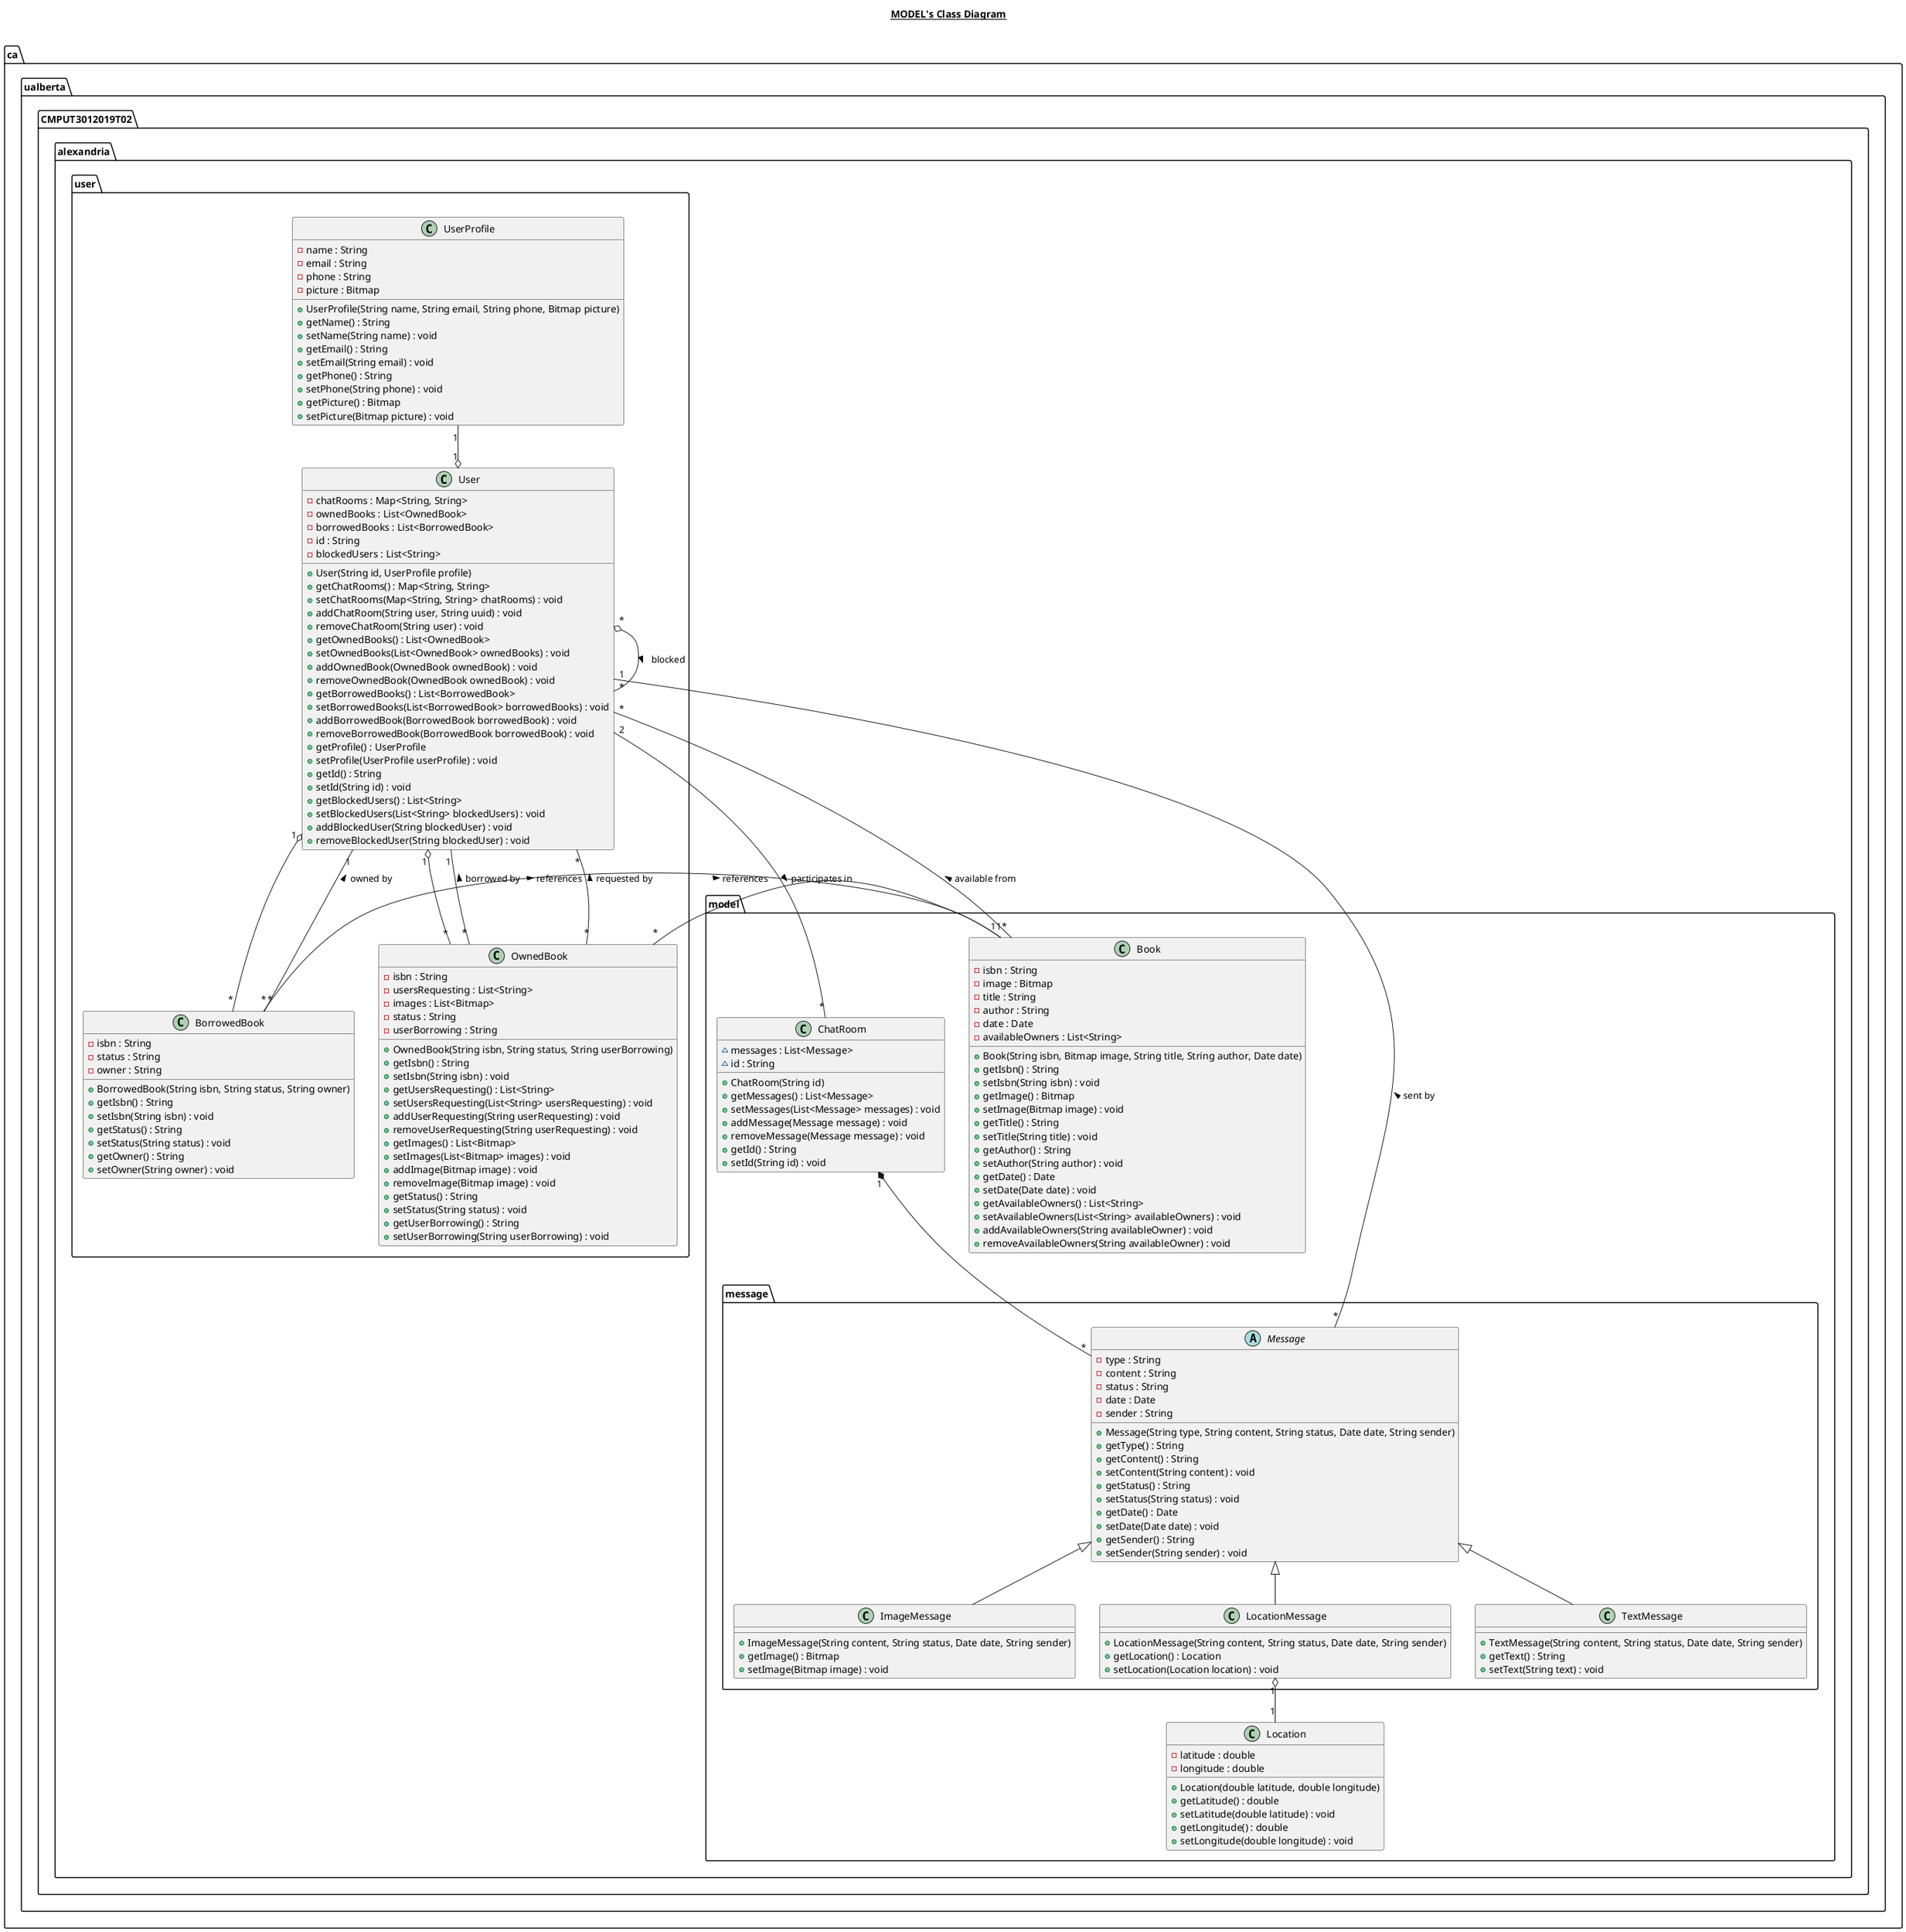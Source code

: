 @startuml

' skinparam classAttributeIconSize 0

title __MODEL's Class Diagram__\n

package ca.ualberta.CMPUT3012019T02.alexandria {

    package ca.ualberta.CMPUT3012019T02.alexandria.model {

        package ca.ualberta.CMPUT3012019T02.alexandria.model.message {

            abstract class Message {
                - type : String
                - content : String
                - status : String
                - date : Date
                - sender : String
                + Message(String type, String content, String status, Date date, String sender)
                + getType() : String
                + getContent() : String
                + setContent(String content) : void
                + getStatus() : String
                + setStatus(String status) : void
                + getDate() : Date
                + setDate(Date date) : void
                + getSender() : String
                + setSender(String sender) : void
            }

            class ImageMessage {
                + ImageMessage(String content, String status, Date date, String sender)
                + getImage() : Bitmap
                + setImage(Bitmap image) : void
            }

            class LocationMessage {
                + LocationMessage(String content, String status, Date date, String sender)
                + getLocation() : Location
                + setLocation(Location location) : void
            }

            class TextMessage {
                + TextMessage(String content, String status, Date date, String sender)
                + getText() : String
                + setText(String text) : void
            }

        }

        package ca.ualberta.CMPUT3012019T02.alexandria.user {

            class User {
                - chatRooms : Map<String, String>
                - ownedBooks : List<OwnedBook>
                - borrowedBooks : List<BorrowedBook>
                - id : String
                - blockedUsers : List<String>
                + User(String id, UserProfile profile)
                + getChatRooms() : Map<String, String>
                + setChatRooms(Map<String, String> chatRooms) : void
                + addChatRoom(String user, String uuid) : void
                + removeChatRoom(String user) : void
                + getOwnedBooks() : List<OwnedBook>
                + setOwnedBooks(List<OwnedBook> ownedBooks) : void
                + addOwnedBook(OwnedBook ownedBook) : void
                + removeOwnedBook(OwnedBook ownedBook) : void
                + getBorrowedBooks() : List<BorrowedBook>
                + setBorrowedBooks(List<BorrowedBook> borrowedBooks) : void
                + addBorrowedBook(BorrowedBook borrowedBook) : void
                + removeBorrowedBook(BorrowedBook borrowedBook) : void
                + getProfile() : UserProfile
                + setProfile(UserProfile userProfile) : void
                + getId() : String
                + setId(String id) : void
                + getBlockedUsers() : List<String>
                + setBlockedUsers(List<String> blockedUsers) : void
                + addBlockedUser(String blockedUser) : void
                + removeBlockedUser(String blockedUser) : void
            }

            class UserProfile {
                - name : String
                - email : String
                - phone : String
                - picture : Bitmap
                + UserProfile(String name, String email, String phone, Bitmap picture)
                + getName() : String
                + setName(String name) : void
                + getEmail() : String
                + setEmail(String email) : void
                + getPhone() : String
                + setPhone(String phone) : void
                + getPicture() : Bitmap
                + setPicture(Bitmap picture) : void
            }

            class BorrowedBook {
                - isbn : String
                - status : String
                - owner : String
                + BorrowedBook(String isbn, String status, String owner)
                + getIsbn() : String
                + setIsbn(String isbn) : void
                + getStatus() : String
                + setStatus(String status) : void
                + getOwner() : String
                + setOwner(String owner) : void
            }

            class OwnedBook {
                - isbn : String
                - usersRequesting : List<String>
                - images : List<Bitmap>
                - status : String
                - userBorrowing : String
                + OwnedBook(String isbn, String status, String userBorrowing)
                + getIsbn() : String
                + setIsbn(String isbn) : void
                + getUsersRequesting() : List<String>
                + setUsersRequesting(List<String> usersRequesting) : void
                + addUserRequesting(String userRequesting) : void
                + removeUserRequesting(String userRequesting) : void
                + getImages() : List<Bitmap>
                + setImages(List<Bitmap> images) : void
                + addImage(Bitmap image) : void
                + removeImage(Bitmap image) : void
                + getStatus() : String
                + setStatus(String status) : void
                + getUserBorrowing() : String
                + setUserBorrowing(String userBorrowing) : void
            }

        }

        class Book {
            - isbn : String
            - image : Bitmap
            - title : String
            - author : String
            - date : Date
            - availableOwners : List<String>
            + Book(String isbn, Bitmap image, String title, String author, Date date)
            + getIsbn() : String
            + setIsbn(String isbn) : void
            + getImage() : Bitmap
            + setImage(Bitmap image) : void
            + getTitle() : String
            + setTitle(String title) : void
            + getAuthor() : String
            + setAuthor(String author) : void
            + getDate() : Date
            + setDate(Date date) : void
            + getAvailableOwners() : List<String>
            + setAvailableOwners(List<String> availableOwners) : void
            + addAvailableOwners(String availableOwner) : void
            + removeAvailableOwners(String availableOwner) : void
        }

        class ChatRoom {
            ~ messages : List<Message>
            ~ id : String
            + ChatRoom(String id)
            + getMessages() : List<Message>
            + setMessages(List<Message> messages) : void
            + addMessage(Message message) : void
            + removeMessage(Message message) : void
            + getId() : String
            + setId(String id) : void
        }

        class Location {
            - latitude : double
            - longitude : double
            + Location(double latitude, double longitude)
            + getLatitude() : double
            + setLatitude(double latitude) : void
            + getLongitude() : double
            + setLongitude(double longitude) : void
        }

    }

    ' package ca.ualberta.CMPUT3012019T02.alexandria.controller {

    '     class AuthenticationController {
    '         - auth : FirebaseAuth
    '         {static} - instance : AuthenticationController
    '         - AuthenticationController()
    '         {static} + getInstance() : AuthenticationController
    '         + authenticate(String username, String password) : boolean
    '         + deauthenticate() : void
    '         + createUser(String username, String password) : boolean
    '         + getMyId() : String
    '     }

    '     class BookController {
    '         {static} - instance : BookController
    '         - BookController()
    '         {static} + getInstance() : BookController
    '         + getBook(String isbn) : Book
    '         + getMyBorrowedBooks() : ArrayList<Book>
    '         + getMyOwnedBooks() : ArrayList<Book>
    '         + getOwnedBooks(String id) : ArrayList<Book>
    '         + updateMyBorrowedBooks(Book book) : void
    '         + updateMyOwnedBooks(Book book) : void
    '         + updateBook(String isbn, Book newBook) : void
    '     }

    '     class UserProfileController {
    '         {static} - instance : UserProfileController
    '         - UserProfileController()
    '         {static} + getInstance() : UserProfileController
    '         + getUserProfile(String id) : UserProfile
    '         + getMyProfile() : UserProfile
    '         + updateMyProfile(UserProfile userProfile) : void
    '     }

    '     class ChatController {
    '         {static} - instance : ChatController
    '         - ChatController()
    '         {static} + getInstance() : ChatController
    '     }

    ' }

}

' class Bitmap

User "1" o-up- "1" UserProfile
User "1" o-down- "*" OwnedBook
User "1" o-down- "*" BorrowedBook
User "2" -left- "*" ChatRoom : participates in >
User "*" o-right- "*" User : blocked >

' UserProfile "*" o-down- "1" Bitmap

OwnedBook "*" -- "1" User : borrowed by >
OwnedBook "*" -- "*" User : requested by >
OwnedBook "*" -down- "1" Book : references >

BorrowedBook "*" -- "1" User : owned by >
BorrowedBook "*" -down- "1" Book : references >

Book "*" -up- "*" User : available from >

ChatRoom "1" *-down- "*" Message

ImageMessage -up-|> Message
' ImageMessage "*" o-up- "1" Bitmap

LocationMessage -up-|> Message
LocationMessage "1" o-- "1" Location

TextMessage -up-|> Message

Message "*" -right- "1" User : sent by >

' AuthenticationController "1" -down- "*" User : manages >

' UserProfileController "1" -down- "*" UserProfile : manages >
' UserProfileController "1" -up- "1" AuthenticationController : interfaces with >

' BookController "1" -down- "*" BorrowedBook : manages >
' BookController "1" -down- "*" OwnedBook : manages >
' BookController "1" -down- "*" Book : manages >
' BookController "1" -up- "1" AuthenticationController : interfaces with >

' ChatController "1" -down- "*" ChatRoom : manages >
' ChatController "1" -down- "*" Message : manages >
' ChatController "1" -up- "1" AuthenticationController : interfaces with >

@enduml
